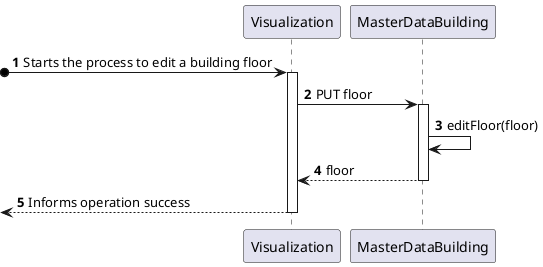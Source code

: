 @startuml

autonumber
participant Visualization
participant "MasterDataBuilding" as GI


?o-> Visualization: Starts the process to edit a building floor
activate Visualization

Visualization -> GI: PUT floor
activate GI

GI -> GI: editFloor(floor)

GI --> Visualization: floor
deactivate GI

<-- Visualization: Informs operation success
deactivate Visualization


@enduml
